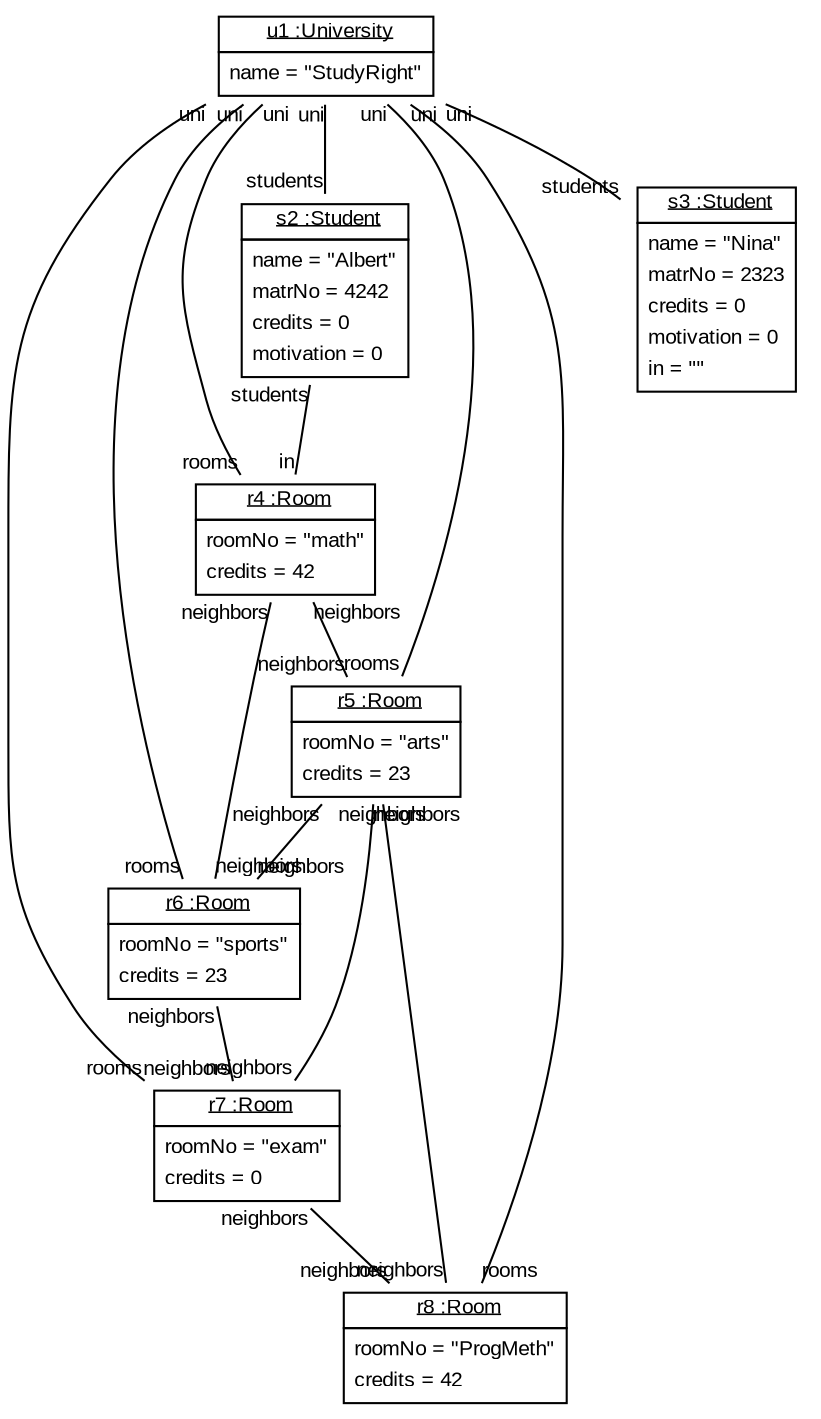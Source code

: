 graph ObjectDiagram {
   node [shape = none, fontsize = 10, fontname = "Arial"];
   edge [fontsize = 10, fontname = "Arial"];
   compound=true;

u1 [label=<<table border='0' cellborder='1' cellspacing='0'> <tr> <td href="../examples/org/sdmlib/examples/studyright/University.java"> <u>u1 :University</u></td></tr><tr><td><table border='0' cellborder='0' cellspacing='0'><tr><td align='left'>name = "StudyRight"</td></tr></table></td></tr></table>>];
s2 [label=<<table border='0' cellborder='1' cellspacing='0'> <tr> <td href="../examples/org/sdmlib/examples/studyright/Student.java"> <u>s2 :Student</u></td></tr><tr><td><table border='0' cellborder='0' cellspacing='0'><tr><td align='left'>name = "Albert"</td></tr><tr><td align='left'>matrNo = 4242</td></tr><tr><td align='left'>credits = 0</td></tr><tr><td align='left'>motivation = 0</td></tr></table></td></tr></table>>];
r4 [label=<<table border='0' cellborder='1' cellspacing='0'> <tr> <td href="../examples/org/sdmlib/examples/studyright/Room.java"> <u>r4 :Room</u></td></tr><tr><td><table border='0' cellborder='0' cellspacing='0'><tr><td align='left'>roomNo = "math"</td></tr><tr><td align='left'>credits = 42</td></tr></table></td></tr></table>>];
r5 [label=<<table border='0' cellborder='1' cellspacing='0'> <tr> <td href="../examples/org/sdmlib/examples/studyright/Room.java"> <u>r5 :Room</u></td></tr><tr><td><table border='0' cellborder='0' cellspacing='0'><tr><td align='left'>roomNo = "arts"</td></tr><tr><td align='left'>credits = 23</td></tr></table></td></tr></table>>];
r6 [label=<<table border='0' cellborder='1' cellspacing='0'> <tr> <td href="../examples/org/sdmlib/examples/studyright/Room.java"> <u>r6 :Room</u></td></tr><tr><td><table border='0' cellborder='0' cellspacing='0'><tr><td align='left'>roomNo = "sports"</td></tr><tr><td align='left'>credits = 23</td></tr></table></td></tr></table>>];
r7 [label=<<table border='0' cellborder='1' cellspacing='0'> <tr> <td href="../examples/org/sdmlib/examples/studyright/Room.java"> <u>r7 :Room</u></td></tr><tr><td><table border='0' cellborder='0' cellspacing='0'><tr><td align='left'>roomNo = "exam"</td></tr><tr><td align='left'>credits = 0</td></tr></table></td></tr></table>>];
r8 [label=<<table border='0' cellborder='1' cellspacing='0'> <tr> <td href="../examples/org/sdmlib/examples/studyright/Room.java"> <u>r8 :Room</u></td></tr><tr><td><table border='0' cellborder='0' cellspacing='0'><tr><td align='left'>roomNo = "ProgMeth"</td></tr><tr><td align='left'>credits = 42</td></tr></table></td></tr></table>>];
s3 [label=<<table border='0' cellborder='1' cellspacing='0'> <tr> <td href="../examples/org/sdmlib/examples/studyright/Student.java"> <u>s3 :Student</u></td></tr><tr><td><table border='0' cellborder='0' cellspacing='0'><tr><td align='left'>name = "Nina"</td></tr><tr><td align='left'>matrNo = 2323</td></tr><tr><td align='left'>credits = 0</td></tr><tr><td align='left'>motivation = 0</td></tr><tr><td align='left'>in = ""</td></tr></table></td></tr></table>>];

u1 -- s2 [headlabel = "students" taillabel = "uni"];
u1 -- s3 [headlabel = "students" taillabel = "uni"];
u1 -- r4 [headlabel = "rooms" taillabel = "uni"];
u1 -- r5 [headlabel = "rooms" taillabel = "uni"];
u1 -- r6 [headlabel = "rooms" taillabel = "uni"];
u1 -- r7 [headlabel = "rooms" taillabel = "uni"];
u1 -- r8 [headlabel = "rooms" taillabel = "uni"];
s2 -- r4 [headlabel = "in" taillabel = "students"];
r4 -- r5 [headlabel = "neighbors" taillabel = "neighbors"];
r4 -- r6 [headlabel = "neighbors" taillabel = "neighbors"];
r5 -- r6 [headlabel = "neighbors" taillabel = "neighbors"];
r5 -- r7 [headlabel = "neighbors" taillabel = "neighbors"];
r5 -- r8 [headlabel = "neighbors" taillabel = "neighbors"];
r6 -- r7 [headlabel = "neighbors" taillabel = "neighbors"];
r7 -- r8 [headlabel = "neighbors" taillabel = "neighbors"];
}
